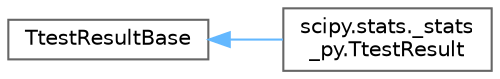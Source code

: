 digraph "Graphical Class Hierarchy"
{
 // LATEX_PDF_SIZE
  bgcolor="transparent";
  edge [fontname=Helvetica,fontsize=10,labelfontname=Helvetica,labelfontsize=10];
  node [fontname=Helvetica,fontsize=10,shape=box,height=0.2,width=0.4];
  rankdir="LR";
  Node0 [id="Node000000",label="TtestResultBase",height=0.2,width=0.4,color="grey40", fillcolor="white", style="filled",URL="$d7/d68/classTtestResultBase.html",tooltip=" "];
  Node0 -> Node1 [id="edge5660_Node000000_Node000001",dir="back",color="steelblue1",style="solid",tooltip=" "];
  Node1 [id="Node000001",label="scipy.stats._stats\l_py.TtestResult",height=0.2,width=0.4,color="grey40", fillcolor="white", style="filled",URL="$d9/dc5/classscipy_1_1stats_1_1__stats__py_1_1TtestResult.html",tooltip=" "];
}
